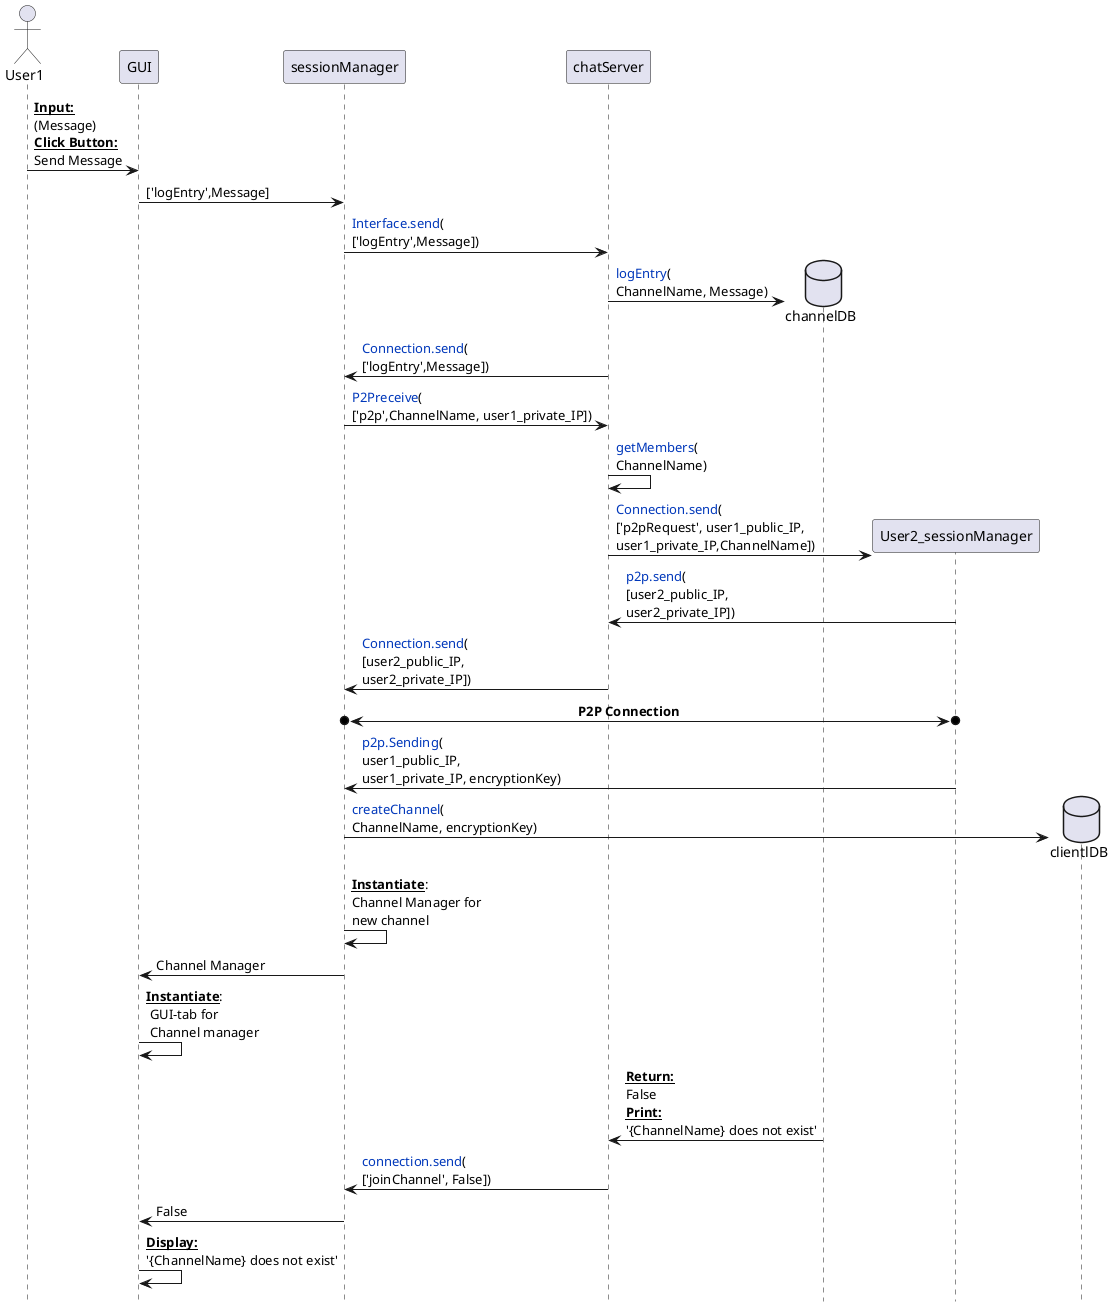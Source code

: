 @startuml
hide footbox

actor User1
participant GUI
participant sessionManager
participant chatServer


User1 -> GUI : __**Input:**__\n(Message)\n__**Click Button:**__\nSend Message
GUI -> sessionManager: ['logEntry',Message]
sessionManager -> chatServer: <color #0037ba>Interface.send</color>(\n['logEntry',Message])
create database channelDB
chatServer -> channelDB: <color #0037ba>logEntry</color>(\nChannelName, Message)
chatServer -> sessionManager: <color #0037ba>Connection.send</color>(\n['logEntry',Message])
sessionManager -> chatServer: <color #0037ba>P2Preceive</color>(\n['p2p',ChannelName, user1_private_IP])
chatServer -> chatServer: <color #0037ba>getMembers</color>(\nChannelName) 
create participant User2_sessionManager
chatServer -> User2_sessionManager: <color #0037ba>Connection.send</color>(\n['p2pRequest', user1_public_IP,\nuser1_private_IP,ChannelName])
User2_sessionManager -> chatServer: <color #0037ba>p2p.send</color>(\n[user2_public_IP,\nuser2_private_IP])
chatServer -> sessionManager: <color #0037ba>Connection.send</color>(\n[user2_public_IP,\nuser2_private_IP])
sessionManager o<->o User2_sessionManager:\t\t\t\t\t\t\t\t**P2P Connection**
User2_sessionManager -> sessionManager: <color #0037ba>p2p.Sending</color>(\nuser1_public_IP,\nuser1_private_IP, encryptionKey)
create database clientlDB
sessionManager -> clientlDB: <color #0037ba>createChannel</color>(\nChannelName, encryptionKey)
sessionManager -> sessionManager: __**Instantiate**__:\nChannel Manager for\nnew channel
sessionManager -> GUI: Channel Manager
GUI -> GUI:  __**Instantiate**__:\n GUI-tab for\n Channel manager
channelDB -> chatServer: __**Return:**__\nFalse\n__**Print:**__\n'{ChannelName} does not exist'
chatServer -> sessionManager: <color #0037ba>connection.send</color>(\n['joinChannel', False])
sessionManager -> GUI: False
GUI -> GUI: __**Display:**__\n'{ChannelName} does not exist'
@enduml

